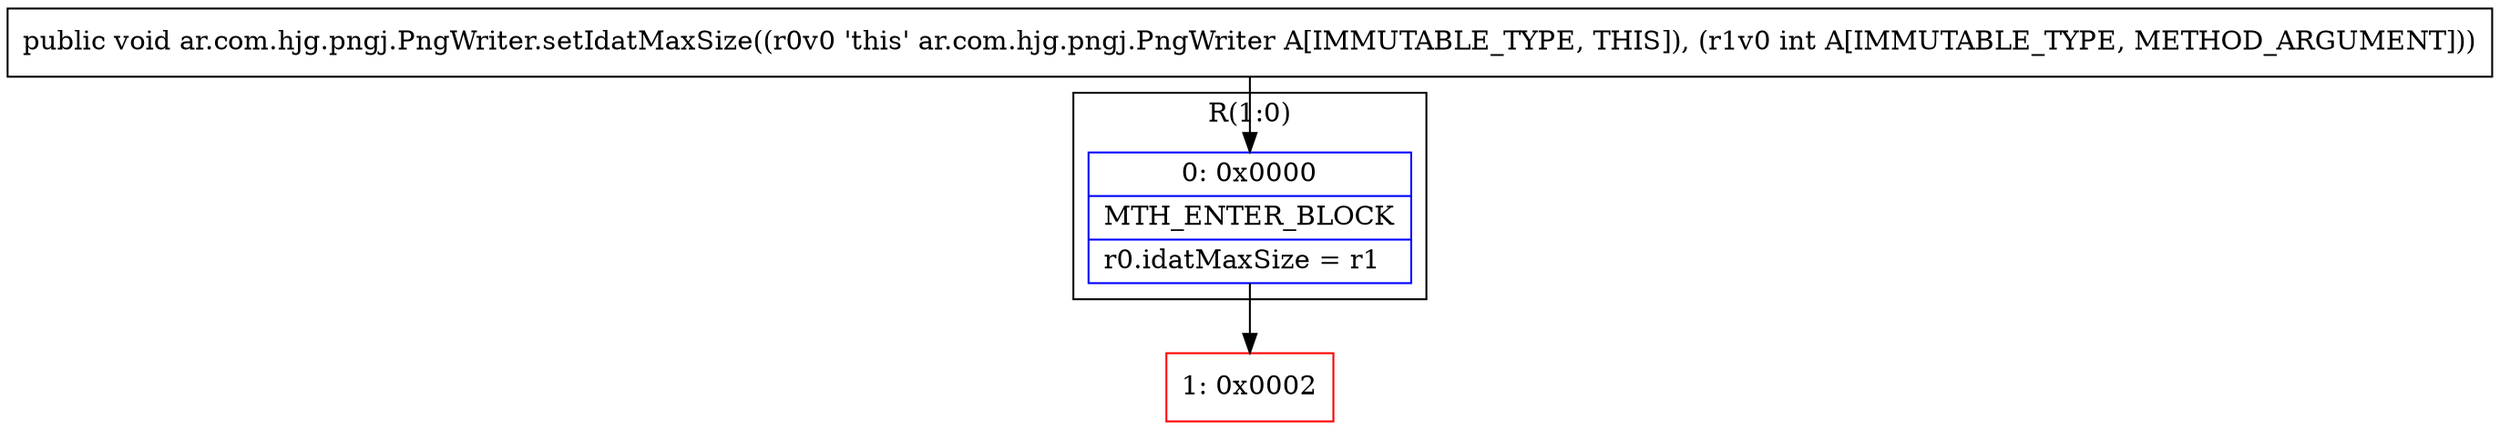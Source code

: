 digraph "CFG forar.com.hjg.pngj.PngWriter.setIdatMaxSize(I)V" {
subgraph cluster_Region_1958219245 {
label = "R(1:0)";
node [shape=record,color=blue];
Node_0 [shape=record,label="{0\:\ 0x0000|MTH_ENTER_BLOCK\l|r0.idatMaxSize = r1\l}"];
}
Node_1 [shape=record,color=red,label="{1\:\ 0x0002}"];
MethodNode[shape=record,label="{public void ar.com.hjg.pngj.PngWriter.setIdatMaxSize((r0v0 'this' ar.com.hjg.pngj.PngWriter A[IMMUTABLE_TYPE, THIS]), (r1v0 int A[IMMUTABLE_TYPE, METHOD_ARGUMENT])) }"];
MethodNode -> Node_0;
Node_0 -> Node_1;
}

